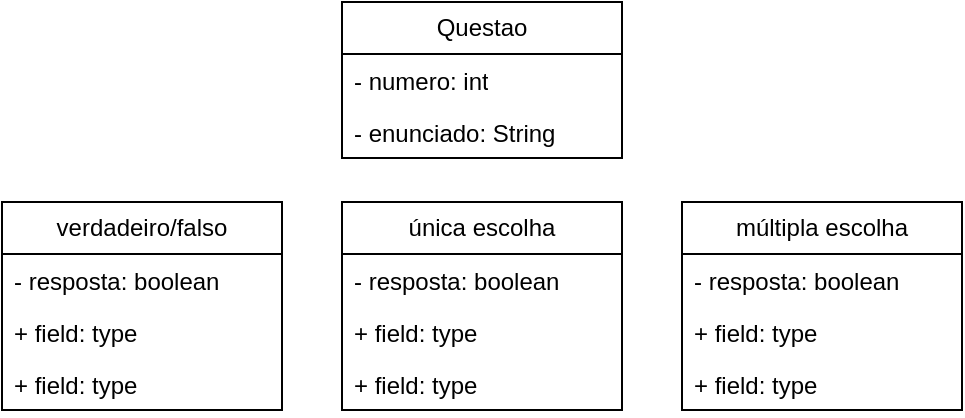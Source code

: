 <mxfile version="21.6.9" type="github">
  <diagram name="Página-1" id="IS-ouS-kOk_jBwprKexJ">
    <mxGraphModel dx="683" dy="373" grid="1" gridSize="10" guides="1" tooltips="1" connect="1" arrows="1" fold="1" page="1" pageScale="1" pageWidth="827" pageHeight="1169" math="0" shadow="0">
      <root>
        <mxCell id="0" />
        <mxCell id="1" parent="0" />
        <mxCell id="r3VU2JhZZ7wL5tCszr9Y-1" value="Questao" style="swimlane;fontStyle=0;childLayout=stackLayout;horizontal=1;startSize=26;fillColor=none;horizontalStack=0;resizeParent=1;resizeParentMax=0;resizeLast=0;collapsible=1;marginBottom=0;whiteSpace=wrap;html=1;" vertex="1" parent="1">
          <mxGeometry x="330" y="90" width="140" height="78" as="geometry" />
        </mxCell>
        <mxCell id="r3VU2JhZZ7wL5tCszr9Y-2" value="- numero: int" style="text;strokeColor=none;fillColor=none;align=left;verticalAlign=top;spacingLeft=4;spacingRight=4;overflow=hidden;rotatable=0;points=[[0,0.5],[1,0.5]];portConstraint=eastwest;whiteSpace=wrap;html=1;" vertex="1" parent="r3VU2JhZZ7wL5tCszr9Y-1">
          <mxGeometry y="26" width="140" height="26" as="geometry" />
        </mxCell>
        <mxCell id="r3VU2JhZZ7wL5tCszr9Y-3" value="- enunciado: String" style="text;strokeColor=none;fillColor=none;align=left;verticalAlign=top;spacingLeft=4;spacingRight=4;overflow=hidden;rotatable=0;points=[[0,0.5],[1,0.5]];portConstraint=eastwest;whiteSpace=wrap;html=1;" vertex="1" parent="r3VU2JhZZ7wL5tCszr9Y-1">
          <mxGeometry y="52" width="140" height="26" as="geometry" />
        </mxCell>
        <mxCell id="r3VU2JhZZ7wL5tCszr9Y-5" value="verdadeiro/falso" style="swimlane;fontStyle=0;childLayout=stackLayout;horizontal=1;startSize=26;fillColor=none;horizontalStack=0;resizeParent=1;resizeParentMax=0;resizeLast=0;collapsible=1;marginBottom=0;whiteSpace=wrap;html=1;" vertex="1" parent="1">
          <mxGeometry x="160" y="190" width="140" height="104" as="geometry" />
        </mxCell>
        <mxCell id="r3VU2JhZZ7wL5tCszr9Y-6" value="- resposta: boolean" style="text;strokeColor=none;fillColor=none;align=left;verticalAlign=top;spacingLeft=4;spacingRight=4;overflow=hidden;rotatable=0;points=[[0,0.5],[1,0.5]];portConstraint=eastwest;whiteSpace=wrap;html=1;" vertex="1" parent="r3VU2JhZZ7wL5tCszr9Y-5">
          <mxGeometry y="26" width="140" height="26" as="geometry" />
        </mxCell>
        <mxCell id="r3VU2JhZZ7wL5tCszr9Y-7" value="+ field: type" style="text;strokeColor=none;fillColor=none;align=left;verticalAlign=top;spacingLeft=4;spacingRight=4;overflow=hidden;rotatable=0;points=[[0,0.5],[1,0.5]];portConstraint=eastwest;whiteSpace=wrap;html=1;" vertex="1" parent="r3VU2JhZZ7wL5tCszr9Y-5">
          <mxGeometry y="52" width="140" height="26" as="geometry" />
        </mxCell>
        <mxCell id="r3VU2JhZZ7wL5tCszr9Y-8" value="+ field: type" style="text;strokeColor=none;fillColor=none;align=left;verticalAlign=top;spacingLeft=4;spacingRight=4;overflow=hidden;rotatable=0;points=[[0,0.5],[1,0.5]];portConstraint=eastwest;whiteSpace=wrap;html=1;" vertex="1" parent="r3VU2JhZZ7wL5tCszr9Y-5">
          <mxGeometry y="78" width="140" height="26" as="geometry" />
        </mxCell>
        <mxCell id="r3VU2JhZZ7wL5tCszr9Y-9" value="única escolha" style="swimlane;fontStyle=0;childLayout=stackLayout;horizontal=1;startSize=26;fillColor=none;horizontalStack=0;resizeParent=1;resizeParentMax=0;resizeLast=0;collapsible=1;marginBottom=0;whiteSpace=wrap;html=1;" vertex="1" parent="1">
          <mxGeometry x="330" y="190" width="140" height="104" as="geometry" />
        </mxCell>
        <mxCell id="r3VU2JhZZ7wL5tCszr9Y-10" value="- resposta: boolean" style="text;strokeColor=none;fillColor=none;align=left;verticalAlign=top;spacingLeft=4;spacingRight=4;overflow=hidden;rotatable=0;points=[[0,0.5],[1,0.5]];portConstraint=eastwest;whiteSpace=wrap;html=1;" vertex="1" parent="r3VU2JhZZ7wL5tCszr9Y-9">
          <mxGeometry y="26" width="140" height="26" as="geometry" />
        </mxCell>
        <mxCell id="r3VU2JhZZ7wL5tCszr9Y-11" value="+ field: type" style="text;strokeColor=none;fillColor=none;align=left;verticalAlign=top;spacingLeft=4;spacingRight=4;overflow=hidden;rotatable=0;points=[[0,0.5],[1,0.5]];portConstraint=eastwest;whiteSpace=wrap;html=1;" vertex="1" parent="r3VU2JhZZ7wL5tCszr9Y-9">
          <mxGeometry y="52" width="140" height="26" as="geometry" />
        </mxCell>
        <mxCell id="r3VU2JhZZ7wL5tCszr9Y-12" value="+ field: type" style="text;strokeColor=none;fillColor=none;align=left;verticalAlign=top;spacingLeft=4;spacingRight=4;overflow=hidden;rotatable=0;points=[[0,0.5],[1,0.5]];portConstraint=eastwest;whiteSpace=wrap;html=1;" vertex="1" parent="r3VU2JhZZ7wL5tCszr9Y-9">
          <mxGeometry y="78" width="140" height="26" as="geometry" />
        </mxCell>
        <mxCell id="r3VU2JhZZ7wL5tCszr9Y-13" value="múltipla escolha" style="swimlane;fontStyle=0;childLayout=stackLayout;horizontal=1;startSize=26;fillColor=none;horizontalStack=0;resizeParent=1;resizeParentMax=0;resizeLast=0;collapsible=1;marginBottom=0;whiteSpace=wrap;html=1;" vertex="1" parent="1">
          <mxGeometry x="500" y="190" width="140" height="104" as="geometry" />
        </mxCell>
        <mxCell id="r3VU2JhZZ7wL5tCszr9Y-14" value="- resposta: boolean" style="text;strokeColor=none;fillColor=none;align=left;verticalAlign=top;spacingLeft=4;spacingRight=4;overflow=hidden;rotatable=0;points=[[0,0.5],[1,0.5]];portConstraint=eastwest;whiteSpace=wrap;html=1;" vertex="1" parent="r3VU2JhZZ7wL5tCszr9Y-13">
          <mxGeometry y="26" width="140" height="26" as="geometry" />
        </mxCell>
        <mxCell id="r3VU2JhZZ7wL5tCszr9Y-15" value="+ field: type" style="text;strokeColor=none;fillColor=none;align=left;verticalAlign=top;spacingLeft=4;spacingRight=4;overflow=hidden;rotatable=0;points=[[0,0.5],[1,0.5]];portConstraint=eastwest;whiteSpace=wrap;html=1;" vertex="1" parent="r3VU2JhZZ7wL5tCszr9Y-13">
          <mxGeometry y="52" width="140" height="26" as="geometry" />
        </mxCell>
        <mxCell id="r3VU2JhZZ7wL5tCszr9Y-16" value="+ field: type" style="text;strokeColor=none;fillColor=none;align=left;verticalAlign=top;spacingLeft=4;spacingRight=4;overflow=hidden;rotatable=0;points=[[0,0.5],[1,0.5]];portConstraint=eastwest;whiteSpace=wrap;html=1;" vertex="1" parent="r3VU2JhZZ7wL5tCszr9Y-13">
          <mxGeometry y="78" width="140" height="26" as="geometry" />
        </mxCell>
      </root>
    </mxGraphModel>
  </diagram>
</mxfile>
